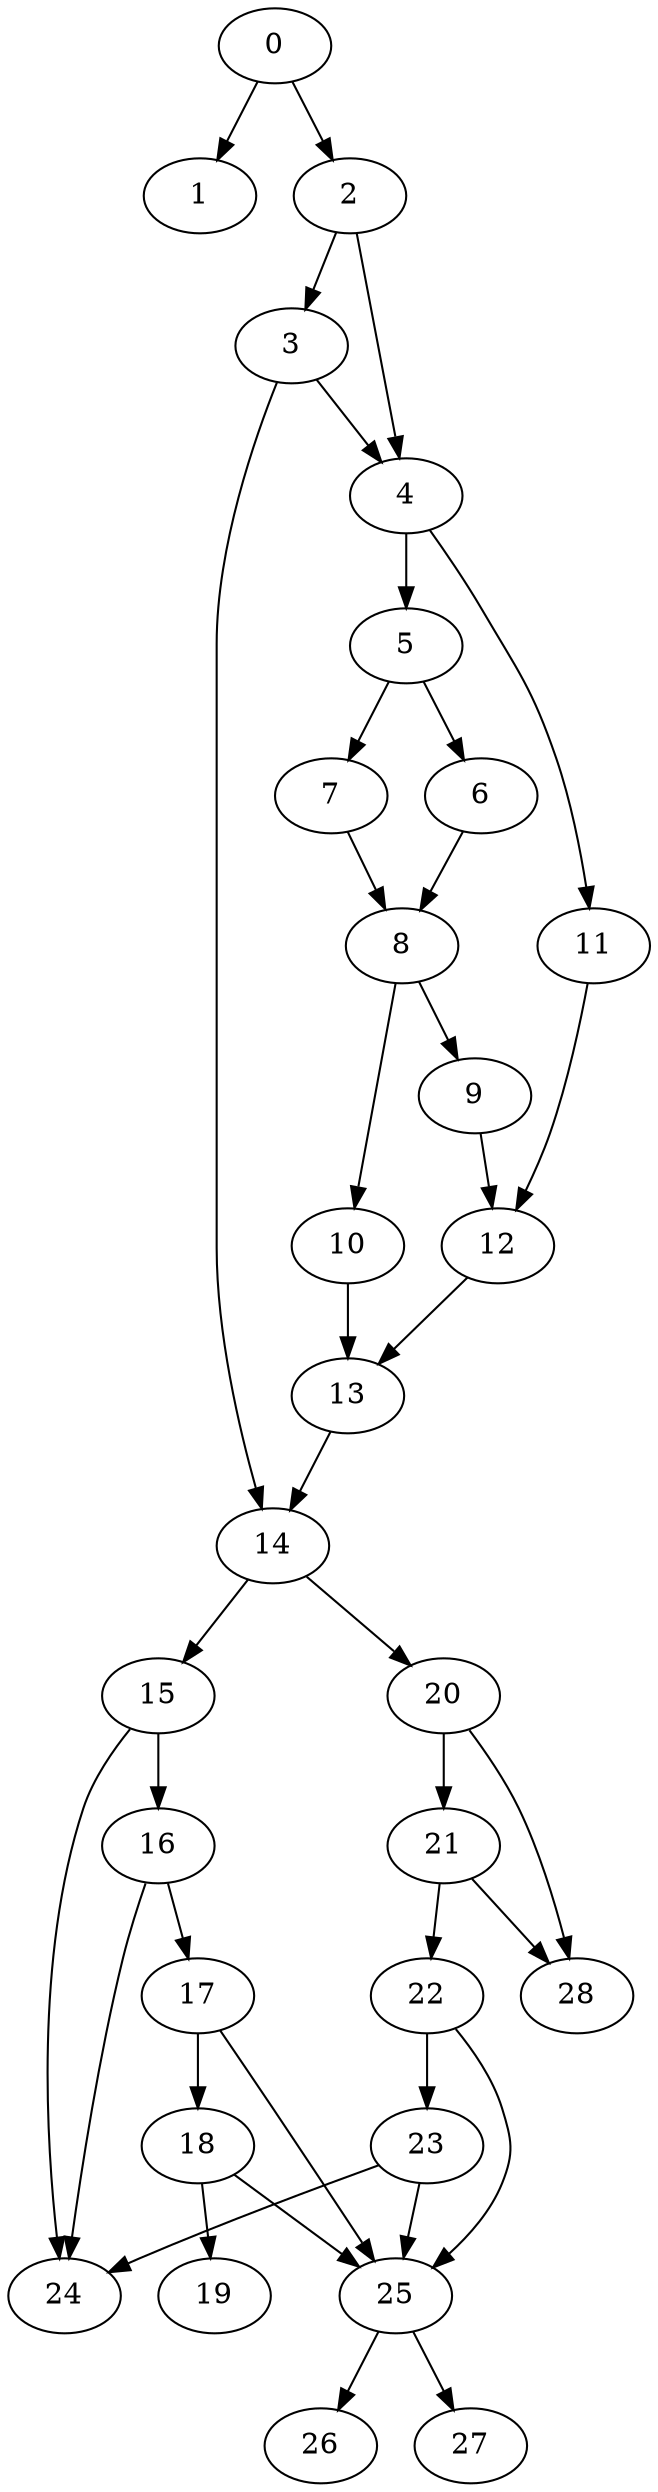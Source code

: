 digraph {
	0
	1
	2
	3
	4
	5
	6
	7
	8
	9
	10
	11
	12
	13
	14
	15
	16
	17
	18
	19
	20
	21
	22
	23
	24
	25
	26
	27
	28
	5 -> 7
	10 -> 13
	12 -> 13
	21 -> 22
	8 -> 10
	18 -> 19
	8 -> 9
	4 -> 11
	15 -> 24
	16 -> 24
	23 -> 24
	20 -> 28
	21 -> 28
	17 -> 18
	17 -> 25
	18 -> 25
	22 -> 25
	23 -> 25
	25 -> 27
	2 -> 3
	2 -> 4
	3 -> 4
	15 -> 16
	20 -> 21
	25 -> 26
	0 -> 1
	4 -> 5
	5 -> 6
	6 -> 8
	7 -> 8
	3 -> 14
	13 -> 14
	14 -> 15
	14 -> 20
	22 -> 23
	0 -> 2
	9 -> 12
	11 -> 12
	16 -> 17
}
